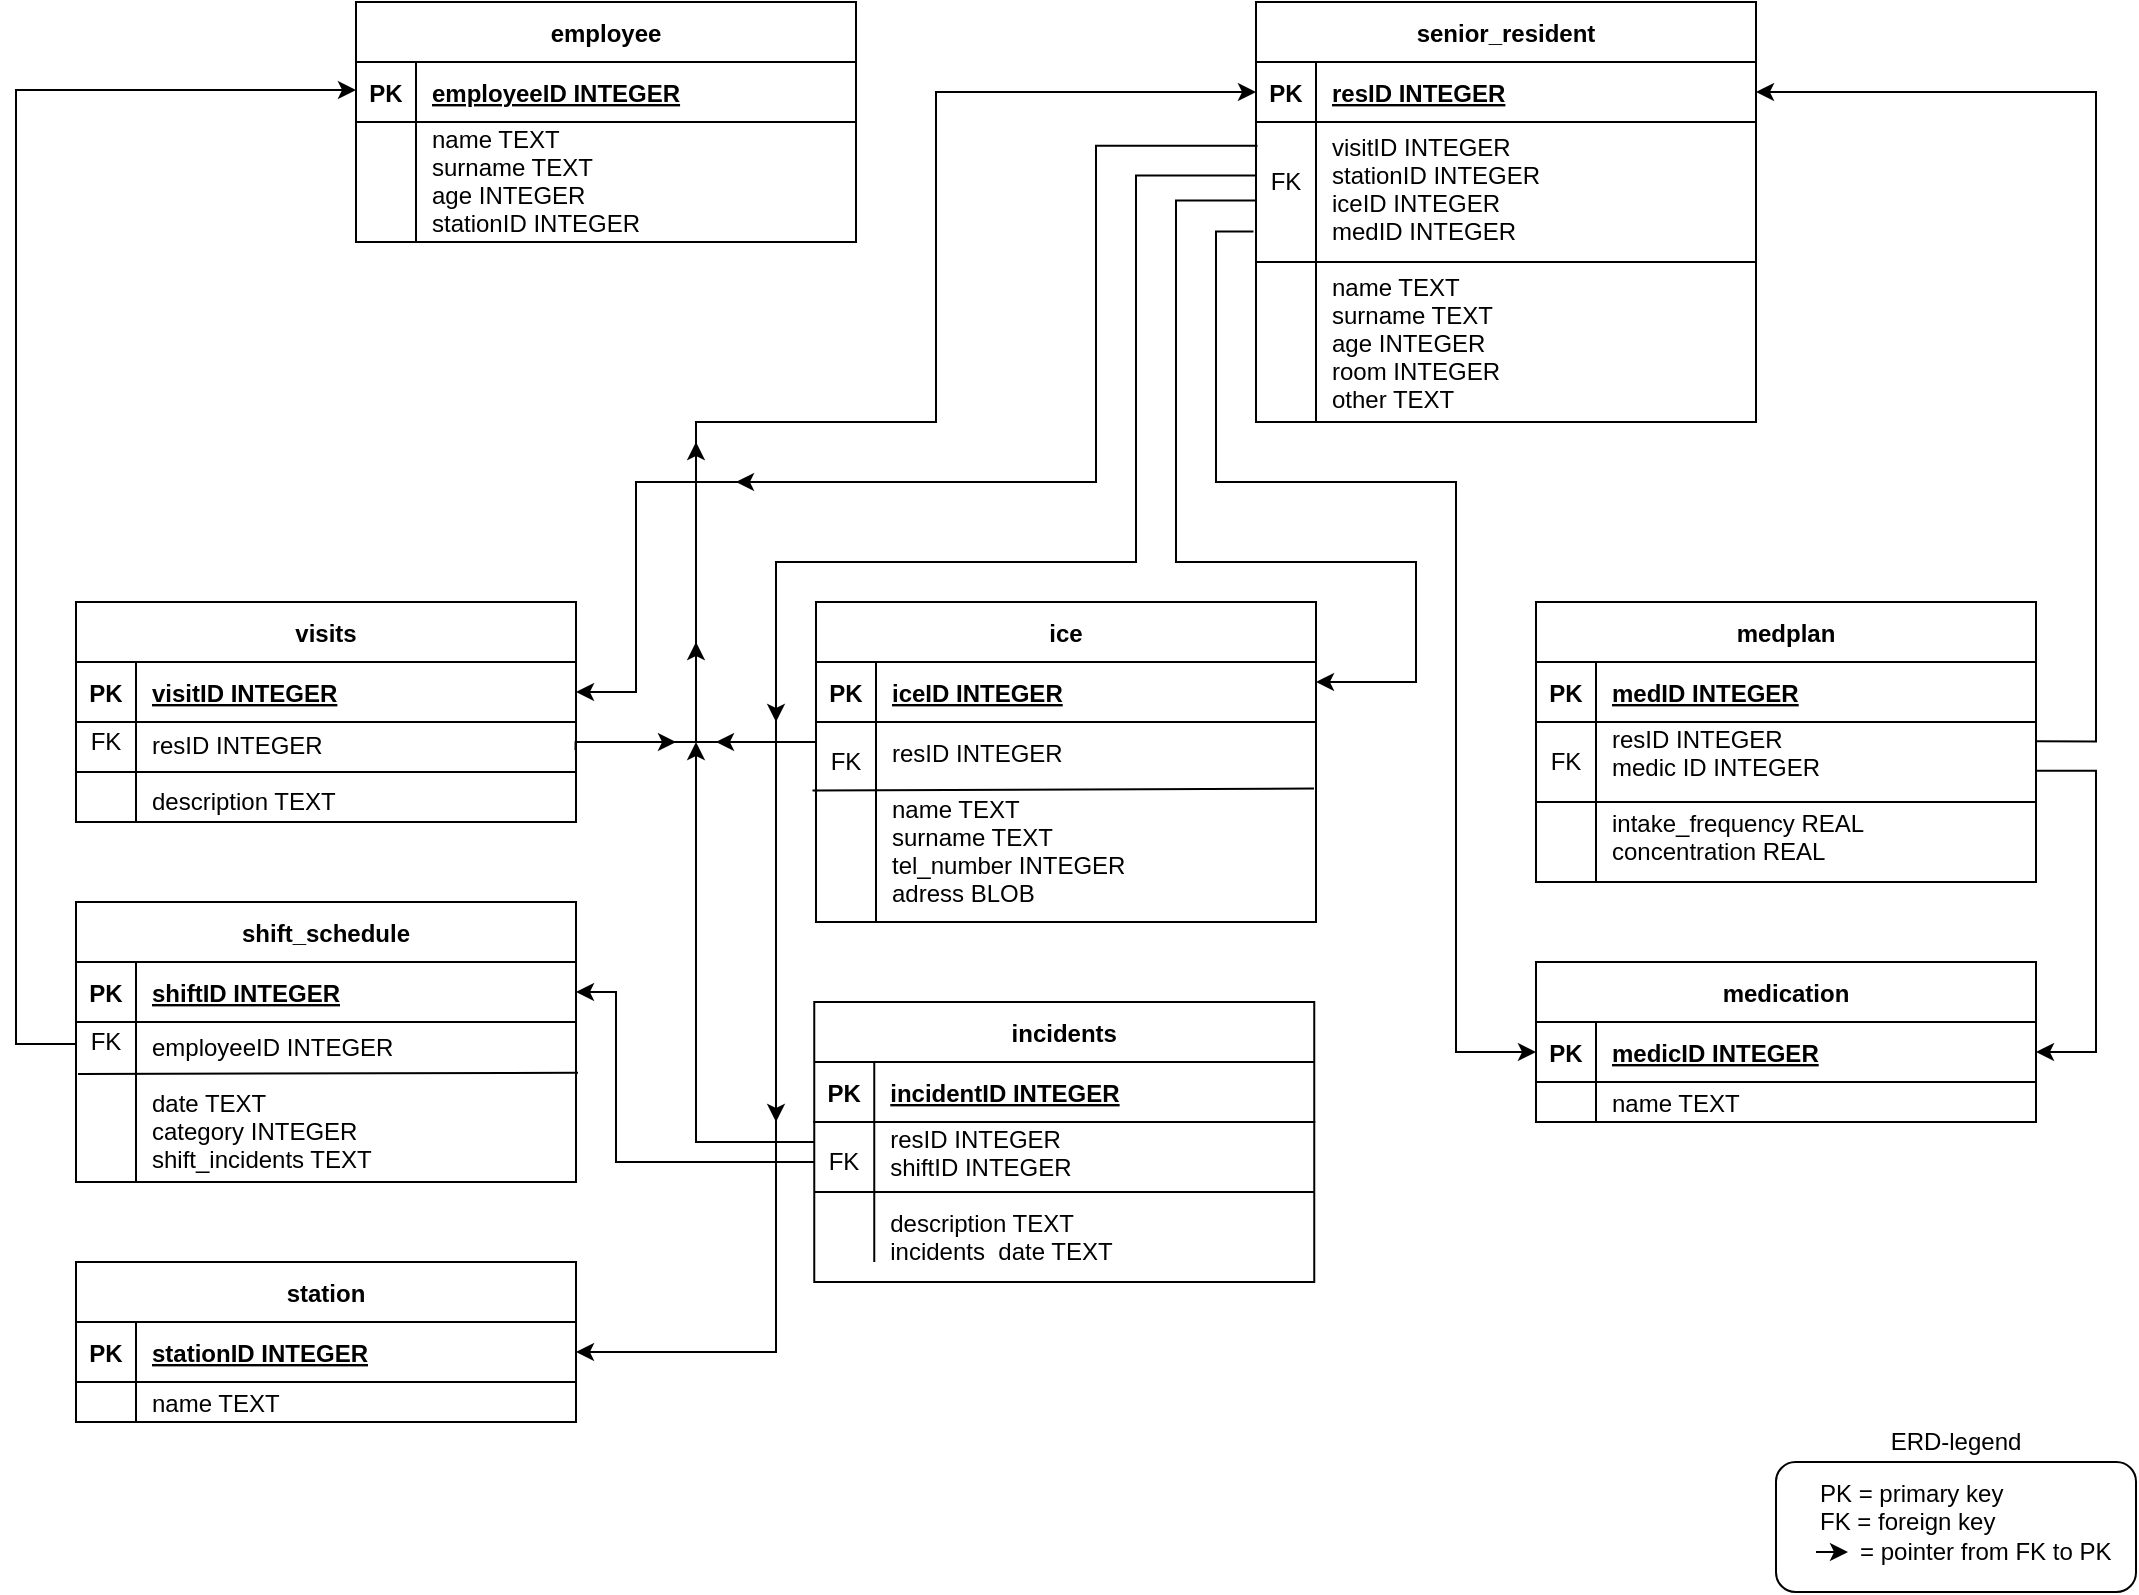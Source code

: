 <mxfile version="14.6.0" type="device"><diagram id="R2lEEEUBdFMjLlhIrx00" name="Page-1"><mxGraphModel dx="2395" dy="1793" grid="1" gridSize="10" guides="1" tooltips="1" connect="1" arrows="1" fold="1" page="1" pageScale="1" pageWidth="1100" pageHeight="850" math="0" shadow="0" extFonts="Permanent Marker^https://fonts.googleapis.com/css?family=Permanent+Marker"><root><mxCell id="0"/><mxCell id="1" parent="0"/><mxCell id="C-vyLk0tnHw3VtMMgP7b-23" value="station" style="shape=table;startSize=30;container=1;collapsible=1;childLayout=tableLayout;fixedRows=1;rowLines=0;fontStyle=1;align=center;resizeLast=1;" parent="1" vertex="1"><mxGeometry x="60" y="670" width="250" height="80" as="geometry"/></mxCell><mxCell id="C-vyLk0tnHw3VtMMgP7b-24" value="" style="shape=partialRectangle;collapsible=0;dropTarget=0;pointerEvents=0;fillColor=none;points=[[0,0.5],[1,0.5]];portConstraint=eastwest;top=0;left=0;right=0;bottom=1;" parent="C-vyLk0tnHw3VtMMgP7b-23" vertex="1"><mxGeometry y="30" width="250" height="30" as="geometry"/></mxCell><mxCell id="C-vyLk0tnHw3VtMMgP7b-25" value="PK" style="shape=partialRectangle;overflow=hidden;connectable=0;fillColor=none;top=0;left=0;bottom=0;right=0;fontStyle=1;" parent="C-vyLk0tnHw3VtMMgP7b-24" vertex="1"><mxGeometry width="30" height="30" as="geometry"/></mxCell><mxCell id="C-vyLk0tnHw3VtMMgP7b-26" value="stationID INTEGER" style="shape=partialRectangle;overflow=hidden;connectable=0;fillColor=none;top=0;left=0;bottom=0;right=0;align=left;spacingLeft=6;fontStyle=5;" parent="C-vyLk0tnHw3VtMMgP7b-24" vertex="1"><mxGeometry x="30" width="220" height="30" as="geometry"/></mxCell><mxCell id="C-vyLk0tnHw3VtMMgP7b-27" value="" style="shape=partialRectangle;collapsible=0;dropTarget=0;pointerEvents=0;fillColor=none;points=[[0,0.5],[1,0.5]];portConstraint=eastwest;top=0;left=0;right=0;bottom=0;" parent="C-vyLk0tnHw3VtMMgP7b-23" vertex="1"><mxGeometry y="60" width="250" height="20" as="geometry"/></mxCell><mxCell id="C-vyLk0tnHw3VtMMgP7b-28" value="" style="shape=partialRectangle;overflow=hidden;connectable=0;fillColor=none;top=0;left=0;bottom=0;right=0;" parent="C-vyLk0tnHw3VtMMgP7b-27" vertex="1"><mxGeometry width="30" height="20" as="geometry"/></mxCell><mxCell id="C-vyLk0tnHw3VtMMgP7b-29" value="name TEXT" style="shape=partialRectangle;overflow=hidden;connectable=0;fillColor=none;top=0;left=0;bottom=0;right=0;align=left;spacingLeft=6;" parent="C-vyLk0tnHw3VtMMgP7b-27" vertex="1"><mxGeometry x="30" width="220" height="20" as="geometry"/></mxCell><mxCell id="zLlHOmEq5cmNvAOcGpQc-7" value="" style="edgeStyle=orthogonalEdgeStyle;rounded=0;orthogonalLoop=1;jettySize=auto;html=1;exitX=0.999;exitY=0.281;exitDx=0;exitDy=0;exitPerimeter=0;entryX=0;entryY=0.5;entryDx=0;entryDy=0;" parent="1" source="FtAHF27cGesUlcDBmpJU-14" target="FtAHF27cGesUlcDBmpJU-18" edge="1"><mxGeometry relative="1" as="geometry"><Array as="points"><mxPoint x="310" y="410"/><mxPoint x="370" y="410"/><mxPoint x="370" y="250"/><mxPoint x="490" y="250"/><mxPoint x="490" y="85"/></Array></mxGeometry></mxCell><mxCell id="FtAHF27cGesUlcDBmpJU-10" value="visits" style="shape=table;startSize=30;container=1;collapsible=1;childLayout=tableLayout;fixedRows=1;rowLines=0;fontStyle=1;align=center;resizeLast=1;" parent="1" vertex="1"><mxGeometry x="60" y="340" width="250" height="110" as="geometry"/></mxCell><mxCell id="FtAHF27cGesUlcDBmpJU-11" value="" style="shape=partialRectangle;collapsible=0;dropTarget=0;pointerEvents=0;fillColor=none;points=[[0,0.5],[1,0.5]];portConstraint=eastwest;top=0;left=0;right=0;bottom=1;" parent="FtAHF27cGesUlcDBmpJU-10" vertex="1"><mxGeometry y="30" width="250" height="30" as="geometry"/></mxCell><mxCell id="FtAHF27cGesUlcDBmpJU-12" value="PK" style="shape=partialRectangle;overflow=hidden;connectable=0;fillColor=none;top=0;left=0;bottom=0;right=0;fontStyle=1;" parent="FtAHF27cGesUlcDBmpJU-11" vertex="1"><mxGeometry width="30" height="30" as="geometry"/></mxCell><mxCell id="FtAHF27cGesUlcDBmpJU-13" value="visitID INTEGER" style="shape=partialRectangle;overflow=hidden;connectable=0;fillColor=none;top=0;left=0;bottom=0;right=0;align=left;spacingLeft=6;fontStyle=5;" parent="FtAHF27cGesUlcDBmpJU-11" vertex="1"><mxGeometry x="30" width="220" height="30" as="geometry"/></mxCell><mxCell id="FtAHF27cGesUlcDBmpJU-14" value="" style="shape=partialRectangle;collapsible=0;dropTarget=0;pointerEvents=0;fillColor=none;points=[[0,0.5],[1,0.5]];portConstraint=eastwest;top=0;left=0;right=0;bottom=0;" parent="FtAHF27cGesUlcDBmpJU-10" vertex="1"><mxGeometry y="60" width="250" height="50" as="geometry"/></mxCell><mxCell id="FtAHF27cGesUlcDBmpJU-15" value="" style="shape=partialRectangle;overflow=hidden;connectable=0;fillColor=none;top=0;left=0;bottom=0;right=0;" parent="FtAHF27cGesUlcDBmpJU-14" vertex="1"><mxGeometry width="30" height="50" as="geometry"/></mxCell><mxCell id="FtAHF27cGesUlcDBmpJU-16" value="resID INTEGER&#10;&#10;description TEXT" style="shape=partialRectangle;overflow=hidden;connectable=0;fillColor=none;top=0;left=0;bottom=0;right=0;align=left;spacingLeft=6;" parent="FtAHF27cGesUlcDBmpJU-14" vertex="1"><mxGeometry x="30" width="220" height="50" as="geometry"/></mxCell><mxCell id="FtAHF27cGesUlcDBmpJU-86" value="" style="endArrow=none;html=1;entryX=0;entryY=0.5;entryDx=0;entryDy=0;exitX=1;exitY=0.5;exitDx=0;exitDy=0;" parent="FtAHF27cGesUlcDBmpJU-10" source="FtAHF27cGesUlcDBmpJU-14" target="FtAHF27cGesUlcDBmpJU-14" edge="1"><mxGeometry width="50" height="50" relative="1" as="geometry"><mxPoint x="-30" y="180" as="sourcePoint"/><mxPoint x="20" y="130" as="targetPoint"/></mxGeometry></mxCell><mxCell id="FtAHF27cGesUlcDBmpJU-17" value="senior_resident" style="shape=table;startSize=30;container=1;collapsible=1;childLayout=tableLayout;fixedRows=1;rowLines=0;fontStyle=1;align=center;resizeLast=1;" parent="1" vertex="1"><mxGeometry x="650" y="40" width="250" height="210" as="geometry"/></mxCell><mxCell id="FtAHF27cGesUlcDBmpJU-18" value="" style="shape=partialRectangle;collapsible=0;dropTarget=0;pointerEvents=0;fillColor=none;points=[[0,0.5],[1,0.5]];portConstraint=eastwest;top=0;left=0;right=0;bottom=1;" parent="FtAHF27cGesUlcDBmpJU-17" vertex="1"><mxGeometry y="30" width="250" height="30" as="geometry"/></mxCell><mxCell id="FtAHF27cGesUlcDBmpJU-19" value="PK" style="shape=partialRectangle;overflow=hidden;connectable=0;fillColor=none;top=0;left=0;bottom=0;right=0;fontStyle=1;" parent="FtAHF27cGesUlcDBmpJU-18" vertex="1"><mxGeometry width="30" height="30" as="geometry"/></mxCell><mxCell id="FtAHF27cGesUlcDBmpJU-20" value="resID INTEGER" style="shape=partialRectangle;overflow=hidden;connectable=0;fillColor=none;top=0;left=0;bottom=0;right=0;align=left;spacingLeft=6;fontStyle=5;" parent="FtAHF27cGesUlcDBmpJU-18" vertex="1"><mxGeometry x="30" width="220" height="30" as="geometry"/></mxCell><mxCell id="FtAHF27cGesUlcDBmpJU-21" value="" style="shape=partialRectangle;collapsible=0;dropTarget=0;pointerEvents=0;fillColor=none;points=[[0,0.5],[1,0.5]];portConstraint=eastwest;top=0;left=0;right=0;bottom=0;" parent="FtAHF27cGesUlcDBmpJU-17" vertex="1"><mxGeometry y="60" width="250" height="150" as="geometry"/></mxCell><mxCell id="FtAHF27cGesUlcDBmpJU-22" value="" style="shape=partialRectangle;overflow=hidden;connectable=0;fillColor=none;top=0;left=0;bottom=0;right=0;" parent="FtAHF27cGesUlcDBmpJU-21" vertex="1"><mxGeometry width="30" height="150" as="geometry"/></mxCell><mxCell id="FtAHF27cGesUlcDBmpJU-23" value="visitID INTEGER&#10;stationID INTEGER&#10;iceID INTEGER&#10;medID INTEGER&#10;&#10;name TEXT&#10;surname TEXT&#10;age INTEGER&#10;room INTEGER&#10;other TEXT" style="shape=partialRectangle;overflow=hidden;connectable=0;fillColor=none;top=0;left=0;bottom=0;right=0;align=left;spacingLeft=6;" parent="FtAHF27cGesUlcDBmpJU-21" vertex="1"><mxGeometry x="30" width="220" height="150" as="geometry"/></mxCell><mxCell id="FtAHF27cGesUlcDBmpJU-24" value="employee" style="shape=table;startSize=30;container=1;collapsible=1;childLayout=tableLayout;fixedRows=1;rowLines=0;fontStyle=1;align=center;resizeLast=1;" parent="1" vertex="1"><mxGeometry x="200" y="40" width="250" height="120" as="geometry"/></mxCell><mxCell id="FtAHF27cGesUlcDBmpJU-25" value="" style="shape=partialRectangle;collapsible=0;dropTarget=0;pointerEvents=0;fillColor=none;points=[[0,0.5],[1,0.5]];portConstraint=eastwest;top=0;left=0;right=0;bottom=1;" parent="FtAHF27cGesUlcDBmpJU-24" vertex="1"><mxGeometry y="30" width="250" height="30" as="geometry"/></mxCell><mxCell id="FtAHF27cGesUlcDBmpJU-26" value="PK" style="shape=partialRectangle;overflow=hidden;connectable=0;fillColor=none;top=0;left=0;bottom=0;right=0;fontStyle=1;" parent="FtAHF27cGesUlcDBmpJU-25" vertex="1"><mxGeometry width="30" height="30" as="geometry"/></mxCell><mxCell id="FtAHF27cGesUlcDBmpJU-27" value="employeeID INTEGER" style="shape=partialRectangle;overflow=hidden;connectable=0;fillColor=none;top=0;left=0;bottom=0;right=0;align=left;spacingLeft=6;fontStyle=5;" parent="FtAHF27cGesUlcDBmpJU-25" vertex="1"><mxGeometry x="30" width="220" height="30" as="geometry"/></mxCell><mxCell id="FtAHF27cGesUlcDBmpJU-28" value="" style="shape=partialRectangle;collapsible=0;dropTarget=0;pointerEvents=0;fillColor=none;points=[[0,0.5],[1,0.5]];portConstraint=eastwest;top=0;left=0;right=0;bottom=0;" parent="FtAHF27cGesUlcDBmpJU-24" vertex="1"><mxGeometry y="60" width="250" height="60" as="geometry"/></mxCell><mxCell id="FtAHF27cGesUlcDBmpJU-29" value="" style="shape=partialRectangle;overflow=hidden;connectable=0;fillColor=none;top=0;left=0;bottom=0;right=0;" parent="FtAHF27cGesUlcDBmpJU-28" vertex="1"><mxGeometry width="30" height="60" as="geometry"/></mxCell><mxCell id="FtAHF27cGesUlcDBmpJU-30" value="name TEXT&#10;surname TEXT&#10;age INTEGER&#10;stationID INTEGER&#10;" style="shape=partialRectangle;overflow=hidden;connectable=0;fillColor=none;top=0;left=0;bottom=0;right=0;align=left;spacingLeft=6;" parent="FtAHF27cGesUlcDBmpJU-28" vertex="1"><mxGeometry x="30" width="220" height="60" as="geometry"/></mxCell><mxCell id="FtAHF27cGesUlcDBmpJU-41" value="medication" style="shape=table;startSize=30;container=1;collapsible=1;childLayout=tableLayout;fixedRows=1;rowLines=0;fontStyle=1;align=center;resizeLast=1;" parent="1" vertex="1"><mxGeometry x="790" y="520" width="250" height="80" as="geometry"/></mxCell><mxCell id="FtAHF27cGesUlcDBmpJU-42" value="" style="shape=partialRectangle;collapsible=0;dropTarget=0;pointerEvents=0;fillColor=none;points=[[0,0.5],[1,0.5]];portConstraint=eastwest;top=0;left=0;right=0;bottom=1;" parent="FtAHF27cGesUlcDBmpJU-41" vertex="1"><mxGeometry y="30" width="250" height="30" as="geometry"/></mxCell><mxCell id="FtAHF27cGesUlcDBmpJU-43" value="PK" style="shape=partialRectangle;overflow=hidden;connectable=0;fillColor=none;top=0;left=0;bottom=0;right=0;fontStyle=1;" parent="FtAHF27cGesUlcDBmpJU-42" vertex="1"><mxGeometry width="30" height="30" as="geometry"/></mxCell><mxCell id="FtAHF27cGesUlcDBmpJU-44" value="medicID INTEGER" style="shape=partialRectangle;overflow=hidden;connectable=0;fillColor=none;top=0;left=0;bottom=0;right=0;align=left;spacingLeft=6;fontStyle=5;" parent="FtAHF27cGesUlcDBmpJU-42" vertex="1"><mxGeometry x="30" width="220" height="30" as="geometry"/></mxCell><mxCell id="FtAHF27cGesUlcDBmpJU-45" value="" style="shape=partialRectangle;collapsible=0;dropTarget=0;pointerEvents=0;fillColor=none;points=[[0,0.5],[1,0.5]];portConstraint=eastwest;top=0;left=0;right=0;bottom=0;" parent="FtAHF27cGesUlcDBmpJU-41" vertex="1"><mxGeometry y="60" width="250" height="20" as="geometry"/></mxCell><mxCell id="FtAHF27cGesUlcDBmpJU-46" value="" style="shape=partialRectangle;overflow=hidden;connectable=0;fillColor=none;top=0;left=0;bottom=0;right=0;" parent="FtAHF27cGesUlcDBmpJU-45" vertex="1"><mxGeometry width="30" height="20" as="geometry"/></mxCell><mxCell id="FtAHF27cGesUlcDBmpJU-47" value="name TEXT" style="shape=partialRectangle;overflow=hidden;connectable=0;fillColor=none;top=0;left=0;bottom=0;right=0;align=left;spacingLeft=6;" parent="FtAHF27cGesUlcDBmpJU-45" vertex="1"><mxGeometry x="30" width="220" height="20" as="geometry"/></mxCell><mxCell id="zLlHOmEq5cmNvAOcGpQc-37" style="edgeStyle=orthogonalEdgeStyle;rounded=0;orthogonalLoop=1;jettySize=auto;html=1;exitX=0.999;exitY=0.305;exitDx=0;exitDy=0;exitPerimeter=0;entryX=1;entryY=0.5;entryDx=0;entryDy=0;" parent="1" source="FtAHF27cGesUlcDBmpJU-52" target="FtAHF27cGesUlcDBmpJU-42" edge="1"><mxGeometry relative="1" as="geometry"><mxPoint x="1100" y="420" as="targetPoint"/><Array as="points"><mxPoint x="1070" y="424"/><mxPoint x="1070" y="565"/></Array></mxGeometry></mxCell><mxCell id="FtAHF27cGesUlcDBmpJU-48" value="medplan" style="shape=table;startSize=30;container=1;collapsible=1;childLayout=tableLayout;fixedRows=1;rowLines=0;fontStyle=1;align=center;resizeLast=1;" parent="1" vertex="1"><mxGeometry x="790" y="340" width="250" height="140" as="geometry"/></mxCell><mxCell id="FtAHF27cGesUlcDBmpJU-49" value="" style="shape=partialRectangle;collapsible=0;dropTarget=0;pointerEvents=0;fillColor=none;points=[[0,0.5],[1,0.5]];portConstraint=eastwest;top=0;left=0;right=0;bottom=1;" parent="FtAHF27cGesUlcDBmpJU-48" vertex="1"><mxGeometry y="30" width="250" height="30" as="geometry"/></mxCell><mxCell id="FtAHF27cGesUlcDBmpJU-50" value="PK" style="shape=partialRectangle;overflow=hidden;connectable=0;fillColor=none;top=0;left=0;bottom=0;right=0;fontStyle=1;" parent="FtAHF27cGesUlcDBmpJU-49" vertex="1"><mxGeometry width="30" height="30" as="geometry"/></mxCell><mxCell id="FtAHF27cGesUlcDBmpJU-51" value="medID INTEGER" style="shape=partialRectangle;overflow=hidden;connectable=0;fillColor=none;top=0;left=0;bottom=0;right=0;align=left;spacingLeft=6;fontStyle=5;" parent="FtAHF27cGesUlcDBmpJU-49" vertex="1"><mxGeometry x="30" width="220" height="30" as="geometry"/></mxCell><mxCell id="FtAHF27cGesUlcDBmpJU-52" value="" style="shape=partialRectangle;collapsible=0;dropTarget=0;pointerEvents=0;fillColor=none;points=[[0,0.5],[1,0.5]];portConstraint=eastwest;top=0;left=0;right=0;bottom=0;" parent="FtAHF27cGesUlcDBmpJU-48" vertex="1"><mxGeometry y="60" width="250" height="80" as="geometry"/></mxCell><mxCell id="FtAHF27cGesUlcDBmpJU-53" value="" style="shape=partialRectangle;overflow=hidden;connectable=0;fillColor=none;top=0;left=0;bottom=0;right=0;" parent="FtAHF27cGesUlcDBmpJU-52" vertex="1"><mxGeometry width="30" height="80" as="geometry"/></mxCell><mxCell id="FtAHF27cGesUlcDBmpJU-54" value="resID INTEGER&#10;medic ID INTEGER&#10;&#10;intake_frequency REAL&#10;concentration REAL&#10;&#10;" style="shape=partialRectangle;overflow=hidden;connectable=0;fillColor=none;top=0;left=0;bottom=0;right=0;align=left;spacingLeft=6;" parent="FtAHF27cGesUlcDBmpJU-52" vertex="1"><mxGeometry x="30" width="220" height="80" as="geometry"/></mxCell><mxCell id="FtAHF27cGesUlcDBmpJU-85" value="" style="endArrow=none;html=1;entryX=0;entryY=0.5;entryDx=0;entryDy=0;exitX=1;exitY=0.5;exitDx=0;exitDy=0;" parent="FtAHF27cGesUlcDBmpJU-48" source="FtAHF27cGesUlcDBmpJU-52" target="FtAHF27cGesUlcDBmpJU-52" edge="1"><mxGeometry width="50" height="50" relative="1" as="geometry"><mxPoint x="-60" y="170" as="sourcePoint"/><mxPoint x="-10" y="120" as="targetPoint"/></mxGeometry></mxCell><mxCell id="FtAHF27cGesUlcDBmpJU-55" value="ice" style="shape=table;startSize=30;container=1;collapsible=1;childLayout=tableLayout;fixedRows=1;rowLines=0;fontStyle=1;align=center;resizeLast=1;" parent="1" vertex="1"><mxGeometry x="430" y="340" width="250" height="160" as="geometry"/></mxCell><mxCell id="FtAHF27cGesUlcDBmpJU-56" value="" style="shape=partialRectangle;collapsible=0;dropTarget=0;pointerEvents=0;fillColor=none;points=[[0,0.5],[1,0.5]];portConstraint=eastwest;top=0;left=0;right=0;bottom=1;" parent="FtAHF27cGesUlcDBmpJU-55" vertex="1"><mxGeometry y="30" width="250" height="30" as="geometry"/></mxCell><mxCell id="FtAHF27cGesUlcDBmpJU-57" value="PK" style="shape=partialRectangle;overflow=hidden;connectable=0;fillColor=none;top=0;left=0;bottom=0;right=0;fontStyle=1;" parent="FtAHF27cGesUlcDBmpJU-56" vertex="1"><mxGeometry width="30" height="30" as="geometry"/></mxCell><mxCell id="FtAHF27cGesUlcDBmpJU-58" value="iceID INTEGER" style="shape=partialRectangle;overflow=hidden;connectable=0;fillColor=none;top=0;left=0;bottom=0;right=0;align=left;spacingLeft=6;fontStyle=5;" parent="FtAHF27cGesUlcDBmpJU-56" vertex="1"><mxGeometry x="30" width="220" height="30" as="geometry"/></mxCell><mxCell id="FtAHF27cGesUlcDBmpJU-59" value="" style="shape=partialRectangle;collapsible=0;dropTarget=0;pointerEvents=0;fillColor=none;points=[[0,0.5],[1,0.5]];portConstraint=eastwest;top=0;left=0;right=0;bottom=0;" parent="FtAHF27cGesUlcDBmpJU-55" vertex="1"><mxGeometry y="60" width="250" height="100" as="geometry"/></mxCell><mxCell id="FtAHF27cGesUlcDBmpJU-60" value="" style="shape=partialRectangle;overflow=hidden;connectable=0;fillColor=none;top=0;left=0;bottom=0;right=0;" parent="FtAHF27cGesUlcDBmpJU-59" vertex="1"><mxGeometry width="30" height="100" as="geometry"/></mxCell><mxCell id="FtAHF27cGesUlcDBmpJU-61" value="resID INTEGER&#10;&#10;name TEXT&#10;surname TEXT&#10;tel_number INTEGER&#10;adress BLOB" style="shape=partialRectangle;overflow=hidden;connectable=0;fillColor=none;top=0;left=0;bottom=0;right=0;align=left;spacingLeft=6;" parent="FtAHF27cGesUlcDBmpJU-59" vertex="1"><mxGeometry x="30" width="220" height="100" as="geometry"/></mxCell><mxCell id="FtAHF27cGesUlcDBmpJU-87" value="" style="endArrow=none;html=1;entryX=-0.007;entryY=0.343;entryDx=0;entryDy=0;entryPerimeter=0;exitX=0.996;exitY=0.333;exitDx=0;exitDy=0;exitPerimeter=0;" parent="FtAHF27cGesUlcDBmpJU-55" source="FtAHF27cGesUlcDBmpJU-59" target="FtAHF27cGesUlcDBmpJU-59" edge="1"><mxGeometry width="50" height="50" relative="1" as="geometry"><mxPoint x="-50" y="160" as="sourcePoint"/><mxPoint y="110" as="targetPoint"/></mxGeometry></mxCell><mxCell id="FtAHF27cGesUlcDBmpJU-62" value="shift_schedule" style="shape=table;startSize=30;container=1;collapsible=1;childLayout=tableLayout;fixedRows=1;rowLines=0;fontStyle=1;align=center;resizeLast=1;" parent="1" vertex="1"><mxGeometry x="60" y="490" width="250" height="140" as="geometry"/></mxCell><mxCell id="FtAHF27cGesUlcDBmpJU-63" value="" style="shape=partialRectangle;collapsible=0;dropTarget=0;pointerEvents=0;fillColor=none;points=[[0,0.5],[1,0.5]];portConstraint=eastwest;top=0;left=0;right=0;bottom=1;" parent="FtAHF27cGesUlcDBmpJU-62" vertex="1"><mxGeometry y="30" width="250" height="30" as="geometry"/></mxCell><mxCell id="FtAHF27cGesUlcDBmpJU-64" value="PK" style="shape=partialRectangle;overflow=hidden;connectable=0;fillColor=none;top=0;left=0;bottom=0;right=0;fontStyle=1;" parent="FtAHF27cGesUlcDBmpJU-63" vertex="1"><mxGeometry width="30" height="30" as="geometry"/></mxCell><mxCell id="FtAHF27cGesUlcDBmpJU-65" value="shiftID INTEGER" style="shape=partialRectangle;overflow=hidden;connectable=0;fillColor=none;top=0;left=0;bottom=0;right=0;align=left;spacingLeft=6;fontStyle=5;" parent="FtAHF27cGesUlcDBmpJU-63" vertex="1"><mxGeometry x="30" width="220" height="30" as="geometry"/></mxCell><mxCell id="FtAHF27cGesUlcDBmpJU-66" value="" style="shape=partialRectangle;collapsible=0;dropTarget=0;pointerEvents=0;fillColor=none;points=[[0,0.5],[1,0.5]];portConstraint=eastwest;top=0;left=0;right=0;bottom=0;" parent="FtAHF27cGesUlcDBmpJU-62" vertex="1"><mxGeometry y="60" width="250" height="80" as="geometry"/></mxCell><mxCell id="FtAHF27cGesUlcDBmpJU-67" value="" style="shape=partialRectangle;overflow=hidden;connectable=0;fillColor=none;top=0;left=0;bottom=0;right=0;" parent="FtAHF27cGesUlcDBmpJU-66" vertex="1"><mxGeometry width="30" height="80" as="geometry"/></mxCell><mxCell id="FtAHF27cGesUlcDBmpJU-68" value="employeeID INTEGER&#10;&#10;date TEXT&#10;category INTEGER&#10;shift_incidents TEXT" style="shape=partialRectangle;overflow=hidden;connectable=0;fillColor=none;top=0;left=0;bottom=0;right=0;align=left;spacingLeft=6;" parent="FtAHF27cGesUlcDBmpJU-66" vertex="1"><mxGeometry x="30" width="220" height="80" as="geometry"/></mxCell><mxCell id="FtAHF27cGesUlcDBmpJU-89" value="" style="endArrow=none;html=1;entryX=0.004;entryY=0.325;entryDx=0;entryDy=0;entryPerimeter=0;exitX=1.004;exitY=0.317;exitDx=0;exitDy=0;exitPerimeter=0;" parent="FtAHF27cGesUlcDBmpJU-62" source="FtAHF27cGesUlcDBmpJU-66" target="FtAHF27cGesUlcDBmpJU-66" edge="1"><mxGeometry width="50" height="50" relative="1" as="geometry"><mxPoint x="40" y="250" as="sourcePoint"/><mxPoint x="90" y="200" as="targetPoint"/></mxGeometry></mxCell><mxCell id="zLlHOmEq5cmNvAOcGpQc-23" style="edgeStyle=orthogonalEdgeStyle;rounded=0;orthogonalLoop=1;jettySize=auto;html=1;" parent="1" source="FtAHF27cGesUlcDBmpJU-69" edge="1"><mxGeometry relative="1" as="geometry"><mxPoint x="370" y="410" as="targetPoint"/><Array as="points"><mxPoint x="370" y="610"/><mxPoint x="370" y="410"/></Array></mxGeometry></mxCell><mxCell id="FtAHF27cGesUlcDBmpJU-69" value="incidents" style="shape=table;startSize=30;container=1;collapsible=1;childLayout=tableLayout;fixedRows=1;rowLines=0;fontStyle=1;align=center;resizeLast=1;" parent="1" vertex="1"><mxGeometry x="429.13" y="540" width="250" height="140" as="geometry"/></mxCell><mxCell id="FtAHF27cGesUlcDBmpJU-70" value="" style="shape=partialRectangle;collapsible=0;dropTarget=0;pointerEvents=0;fillColor=none;points=[[0,0.5],[1,0.5]];portConstraint=eastwest;top=0;left=0;right=0;bottom=1;" parent="FtAHF27cGesUlcDBmpJU-69" vertex="1"><mxGeometry y="30" width="250" height="30" as="geometry"/></mxCell><mxCell id="FtAHF27cGesUlcDBmpJU-71" value="PK" style="shape=partialRectangle;overflow=hidden;connectable=0;fillColor=none;top=0;left=0;bottom=0;right=0;fontStyle=1;" parent="FtAHF27cGesUlcDBmpJU-70" vertex="1"><mxGeometry width="30" height="30" as="geometry"/></mxCell><mxCell id="FtAHF27cGesUlcDBmpJU-72" value="incidentID INTEGER" style="shape=partialRectangle;overflow=hidden;connectable=0;fillColor=none;top=0;left=0;bottom=0;right=0;align=left;spacingLeft=6;fontStyle=5;" parent="FtAHF27cGesUlcDBmpJU-70" vertex="1"><mxGeometry x="30" width="220" height="30" as="geometry"/></mxCell><mxCell id="FtAHF27cGesUlcDBmpJU-73" value="" style="shape=partialRectangle;collapsible=0;dropTarget=0;pointerEvents=0;fillColor=none;points=[[0,0.5],[1,0.5]];portConstraint=eastwest;top=0;left=0;right=0;bottom=0;" parent="FtAHF27cGesUlcDBmpJU-69" vertex="1"><mxGeometry y="60" width="250" height="70" as="geometry"/></mxCell><mxCell id="FtAHF27cGesUlcDBmpJU-74" value="" style="shape=partialRectangle;overflow=hidden;connectable=0;fillColor=none;top=0;left=0;bottom=0;right=0;" parent="FtAHF27cGesUlcDBmpJU-73" vertex="1"><mxGeometry width="30" height="70" as="geometry"/></mxCell><mxCell id="FtAHF27cGesUlcDBmpJU-75" value="resID INTEGER&#10;shiftID INTEGER&#10;&#10;description TEXT&#10;incidents_date TEXT" style="shape=partialRectangle;overflow=hidden;connectable=0;fillColor=none;top=0;left=0;bottom=0;right=0;align=left;spacingLeft=6;" parent="FtAHF27cGesUlcDBmpJU-73" vertex="1"><mxGeometry x="30" width="220" height="70" as="geometry"/></mxCell><mxCell id="FtAHF27cGesUlcDBmpJU-88" value="" style="endArrow=none;html=1;entryX=0;entryY=0.5;entryDx=0;entryDy=0;exitX=1;exitY=0.5;exitDx=0;exitDy=0;" parent="FtAHF27cGesUlcDBmpJU-69" source="FtAHF27cGesUlcDBmpJU-73" target="FtAHF27cGesUlcDBmpJU-73" edge="1"><mxGeometry width="50" height="50" relative="1" as="geometry"><mxPoint x="-40" y="190" as="sourcePoint"/><mxPoint x="10" y="140" as="targetPoint"/></mxGeometry></mxCell><mxCell id="FtAHF27cGesUlcDBmpJU-81" value="" style="endArrow=none;html=1;" parent="1" edge="1"><mxGeometry width="50" height="50" relative="1" as="geometry"><mxPoint x="900" y="170" as="sourcePoint"/><mxPoint x="650" y="170" as="targetPoint"/></mxGeometry></mxCell><mxCell id="FtAHF27cGesUlcDBmpJU-83" value="FK" style="text;html=1;strokeColor=none;fillColor=none;align=center;verticalAlign=middle;whiteSpace=wrap;rounded=0;" parent="1" vertex="1"><mxGeometry x="650" y="120" width="30" height="20" as="geometry"/></mxCell><mxCell id="FtAHF27cGesUlcDBmpJU-90" value="FK" style="text;html=1;strokeColor=none;fillColor=none;align=center;verticalAlign=middle;whiteSpace=wrap;rounded=0;" parent="1" vertex="1"><mxGeometry x="60" y="400" width="30" height="20" as="geometry"/></mxCell><mxCell id="FtAHF27cGesUlcDBmpJU-91" value="FK" style="text;html=1;strokeColor=none;fillColor=none;align=center;verticalAlign=middle;whiteSpace=wrap;rounded=0;" parent="1" vertex="1"><mxGeometry x="790" y="410" width="30" height="20" as="geometry"/></mxCell><mxCell id="zLlHOmEq5cmNvAOcGpQc-25" style="edgeStyle=orthogonalEdgeStyle;rounded=0;orthogonalLoop=1;jettySize=auto;html=1;entryX=1;entryY=0.5;entryDx=0;entryDy=0;" parent="1" source="FtAHF27cGesUlcDBmpJU-93" target="FtAHF27cGesUlcDBmpJU-63" edge="1"><mxGeometry relative="1" as="geometry"><Array as="points"><mxPoint x="330" y="620"/><mxPoint x="330" y="535"/></Array></mxGeometry></mxCell><mxCell id="FtAHF27cGesUlcDBmpJU-93" value="FK" style="text;html=1;strokeColor=none;fillColor=none;align=center;verticalAlign=middle;whiteSpace=wrap;rounded=0;" parent="1" vertex="1"><mxGeometry x="429.13" y="610" width="30" height="20" as="geometry"/></mxCell><mxCell id="FtAHF27cGesUlcDBmpJU-94" value="FK" style="text;html=1;strokeColor=none;fillColor=none;align=center;verticalAlign=middle;whiteSpace=wrap;rounded=0;" parent="1" vertex="1"><mxGeometry x="430" y="410" width="30" height="20" as="geometry"/></mxCell><mxCell id="FtAHF27cGesUlcDBmpJU-95" value="FK" style="text;html=1;strokeColor=none;fillColor=none;align=center;verticalAlign=middle;whiteSpace=wrap;rounded=0;" parent="1" vertex="1"><mxGeometry x="60" y="550" width="30" height="20" as="geometry"/></mxCell><mxCell id="zLlHOmEq5cmNvAOcGpQc-6" value="" style="edgeStyle=orthogonalEdgeStyle;rounded=0;orthogonalLoop=1;jettySize=auto;html=1;" parent="1" edge="1"><mxGeometry relative="1" as="geometry"><mxPoint x="60" y="561" as="sourcePoint"/><mxPoint x="200" y="84" as="targetPoint"/><Array as="points"><mxPoint x="30" y="561"/><mxPoint x="30" y="84"/></Array></mxGeometry></mxCell><mxCell id="zLlHOmEq5cmNvAOcGpQc-29" style="edgeStyle=orthogonalEdgeStyle;rounded=0;orthogonalLoop=1;jettySize=auto;html=1;exitX=1.002;exitY=0.121;exitDx=0;exitDy=0;exitPerimeter=0;entryX=1;entryY=0.5;entryDx=0;entryDy=0;" parent="1" source="FtAHF27cGesUlcDBmpJU-52" target="FtAHF27cGesUlcDBmpJU-18" edge="1"><mxGeometry relative="1" as="geometry"><mxPoint x="1090" y="400.0" as="targetPoint"/><Array as="points"><mxPoint x="1070" y="410"/><mxPoint x="1070" y="85"/></Array></mxGeometry></mxCell><mxCell id="zLlHOmEq5cmNvAOcGpQc-31" value="" style="endArrow=none;html=1;entryX=0;entryY=0;entryDx=0;entryDy=0;" parent="1" target="FtAHF27cGesUlcDBmpJU-94" edge="1"><mxGeometry width="50" height="50" relative="1" as="geometry"><mxPoint x="360" y="410" as="sourcePoint"/><mxPoint x="420" y="410" as="targetPoint"/></mxGeometry></mxCell><mxCell id="zLlHOmEq5cmNvAOcGpQc-34" value="" style="endArrow=classic;html=1;" parent="1" edge="1"><mxGeometry width="50" height="50" relative="1" as="geometry"><mxPoint x="350" y="410" as="sourcePoint"/><mxPoint x="360" y="410" as="targetPoint"/></mxGeometry></mxCell><mxCell id="zLlHOmEq5cmNvAOcGpQc-35" value="" style="endArrow=classic;html=1;" parent="1" edge="1"><mxGeometry width="50" height="50" relative="1" as="geometry"><mxPoint x="390" y="410" as="sourcePoint"/><mxPoint x="380" y="410" as="targetPoint"/></mxGeometry></mxCell><mxCell id="zLlHOmEq5cmNvAOcGpQc-36" value="" style="endArrow=classic;html=1;" parent="1" edge="1"><mxGeometry width="50" height="50" relative="1" as="geometry"><mxPoint x="370" y="370" as="sourcePoint"/><mxPoint x="370" y="360" as="targetPoint"/></mxGeometry></mxCell><mxCell id="W3GzfL3OC6Zw-CiN6ji5-3" style="edgeStyle=orthogonalEdgeStyle;rounded=0;orthogonalLoop=1;jettySize=auto;html=1;exitX=0.003;exitY=0.079;exitDx=0;exitDy=0;exitPerimeter=0;entryX=1;entryY=0.5;entryDx=0;entryDy=0;" edge="1" parent="1" source="FtAHF27cGesUlcDBmpJU-21" target="FtAHF27cGesUlcDBmpJU-11"><mxGeometry relative="1" as="geometry"><mxPoint x="570" y="280" as="targetPoint"/><Array as="points"><mxPoint x="570" y="112"/><mxPoint x="570" y="280"/><mxPoint x="340" y="280"/><mxPoint x="340" y="385"/></Array></mxGeometry></mxCell><mxCell id="W3GzfL3OC6Zw-CiN6ji5-4" style="edgeStyle=orthogonalEdgeStyle;rounded=0;orthogonalLoop=1;jettySize=auto;html=1;exitX=0;exitY=0.178;exitDx=0;exitDy=0;exitPerimeter=0;entryX=1;entryY=0.5;entryDx=0;entryDy=0;" edge="1" parent="1" source="FtAHF27cGesUlcDBmpJU-21" target="C-vyLk0tnHw3VtMMgP7b-24"><mxGeometry relative="1" as="geometry"><mxPoint x="590" y="240" as="targetPoint"/><Array as="points"><mxPoint x="590" y="127"/><mxPoint x="590" y="320"/><mxPoint x="410" y="320"/><mxPoint x="410" y="715"/></Array></mxGeometry></mxCell><mxCell id="W3GzfL3OC6Zw-CiN6ji5-5" style="edgeStyle=orthogonalEdgeStyle;rounded=0;orthogonalLoop=1;jettySize=auto;html=1;exitX=-0.001;exitY=0.262;exitDx=0;exitDy=0;exitPerimeter=0;" edge="1" parent="1" source="FtAHF27cGesUlcDBmpJU-21"><mxGeometry relative="1" as="geometry"><mxPoint x="680" y="380" as="targetPoint"/><Array as="points"><mxPoint x="610" y="139"/><mxPoint x="610" y="320"/><mxPoint x="730" y="320"/><mxPoint x="730" y="380"/></Array></mxGeometry></mxCell><mxCell id="W3GzfL3OC6Zw-CiN6ji5-6" style="edgeStyle=orthogonalEdgeStyle;rounded=0;orthogonalLoop=1;jettySize=auto;html=1;exitX=-0.005;exitY=0.365;exitDx=0;exitDy=0;exitPerimeter=0;entryX=0;entryY=0.5;entryDx=0;entryDy=0;" edge="1" parent="1" source="FtAHF27cGesUlcDBmpJU-21" target="FtAHF27cGesUlcDBmpJU-42"><mxGeometry relative="1" as="geometry"><mxPoint x="640" y="280" as="targetPoint"/><Array as="points"><mxPoint x="630" y="155"/><mxPoint x="630" y="280"/><mxPoint x="750" y="280"/><mxPoint x="750" y="565"/></Array></mxGeometry></mxCell><mxCell id="W3GzfL3OC6Zw-CiN6ji5-7" value="" style="endArrow=classic;html=1;" edge="1" parent="1"><mxGeometry width="50" height="50" relative="1" as="geometry"><mxPoint x="370" y="290" as="sourcePoint"/><mxPoint x="370" y="260" as="targetPoint"/></mxGeometry></mxCell><mxCell id="W3GzfL3OC6Zw-CiN6ji5-8" value="" style="endArrow=classic;html=1;" edge="1" parent="1"><mxGeometry width="50" height="50" relative="1" as="geometry"><mxPoint x="400" y="280" as="sourcePoint"/><mxPoint x="390" y="280" as="targetPoint"/></mxGeometry></mxCell><mxCell id="W3GzfL3OC6Zw-CiN6ji5-9" value="" style="endArrow=classic;html=1;" edge="1" parent="1"><mxGeometry width="50" height="50" relative="1" as="geometry"><mxPoint x="410" y="380" as="sourcePoint"/><mxPoint x="410" y="400" as="targetPoint"/><Array as="points"><mxPoint x="410" y="370"/></Array></mxGeometry></mxCell><mxCell id="W3GzfL3OC6Zw-CiN6ji5-10" value="" style="endArrow=classic;html=1;" edge="1" parent="1"><mxGeometry width="50" height="50" relative="1" as="geometry"><mxPoint x="410" y="580" as="sourcePoint"/><mxPoint x="410" y="600" as="targetPoint"/><Array as="points"><mxPoint x="410" y="570"/></Array></mxGeometry></mxCell><mxCell id="W3GzfL3OC6Zw-CiN6ji5-12" value="PK = primary key&lt;br&gt;FK = foreign key&lt;br&gt;&amp;nbsp; &amp;nbsp; &amp;nbsp; = pointer from FK to PK&amp;nbsp;" style="text;html=1;strokeColor=none;fillColor=none;align=left;verticalAlign=middle;whiteSpace=wrap;rounded=0;" vertex="1" parent="1"><mxGeometry x="930" y="775" width="160" height="50" as="geometry"/></mxCell><mxCell id="W3GzfL3OC6Zw-CiN6ji5-13" value="" style="endArrow=classic;html=1;" edge="1" parent="1"><mxGeometry width="50" height="50" relative="1" as="geometry"><mxPoint x="930" y="815" as="sourcePoint"/><mxPoint x="946" y="815" as="targetPoint"/></mxGeometry></mxCell><mxCell id="W3GzfL3OC6Zw-CiN6ji5-14" value="" style="rounded=1;whiteSpace=wrap;html=1;align=left;textOpacity=0;fillColor=none;" vertex="1" parent="1"><mxGeometry x="910" y="770" width="180" height="65" as="geometry"/></mxCell><mxCell id="W3GzfL3OC6Zw-CiN6ji5-15" value="ERD-legend" style="text;html=1;strokeColor=none;fillColor=none;align=center;verticalAlign=middle;whiteSpace=wrap;rounded=0;fontColor=#000000;" vertex="1" parent="1"><mxGeometry x="960" y="750" width="80" height="20" as="geometry"/></mxCell></root></mxGraphModel></diagram></mxfile>